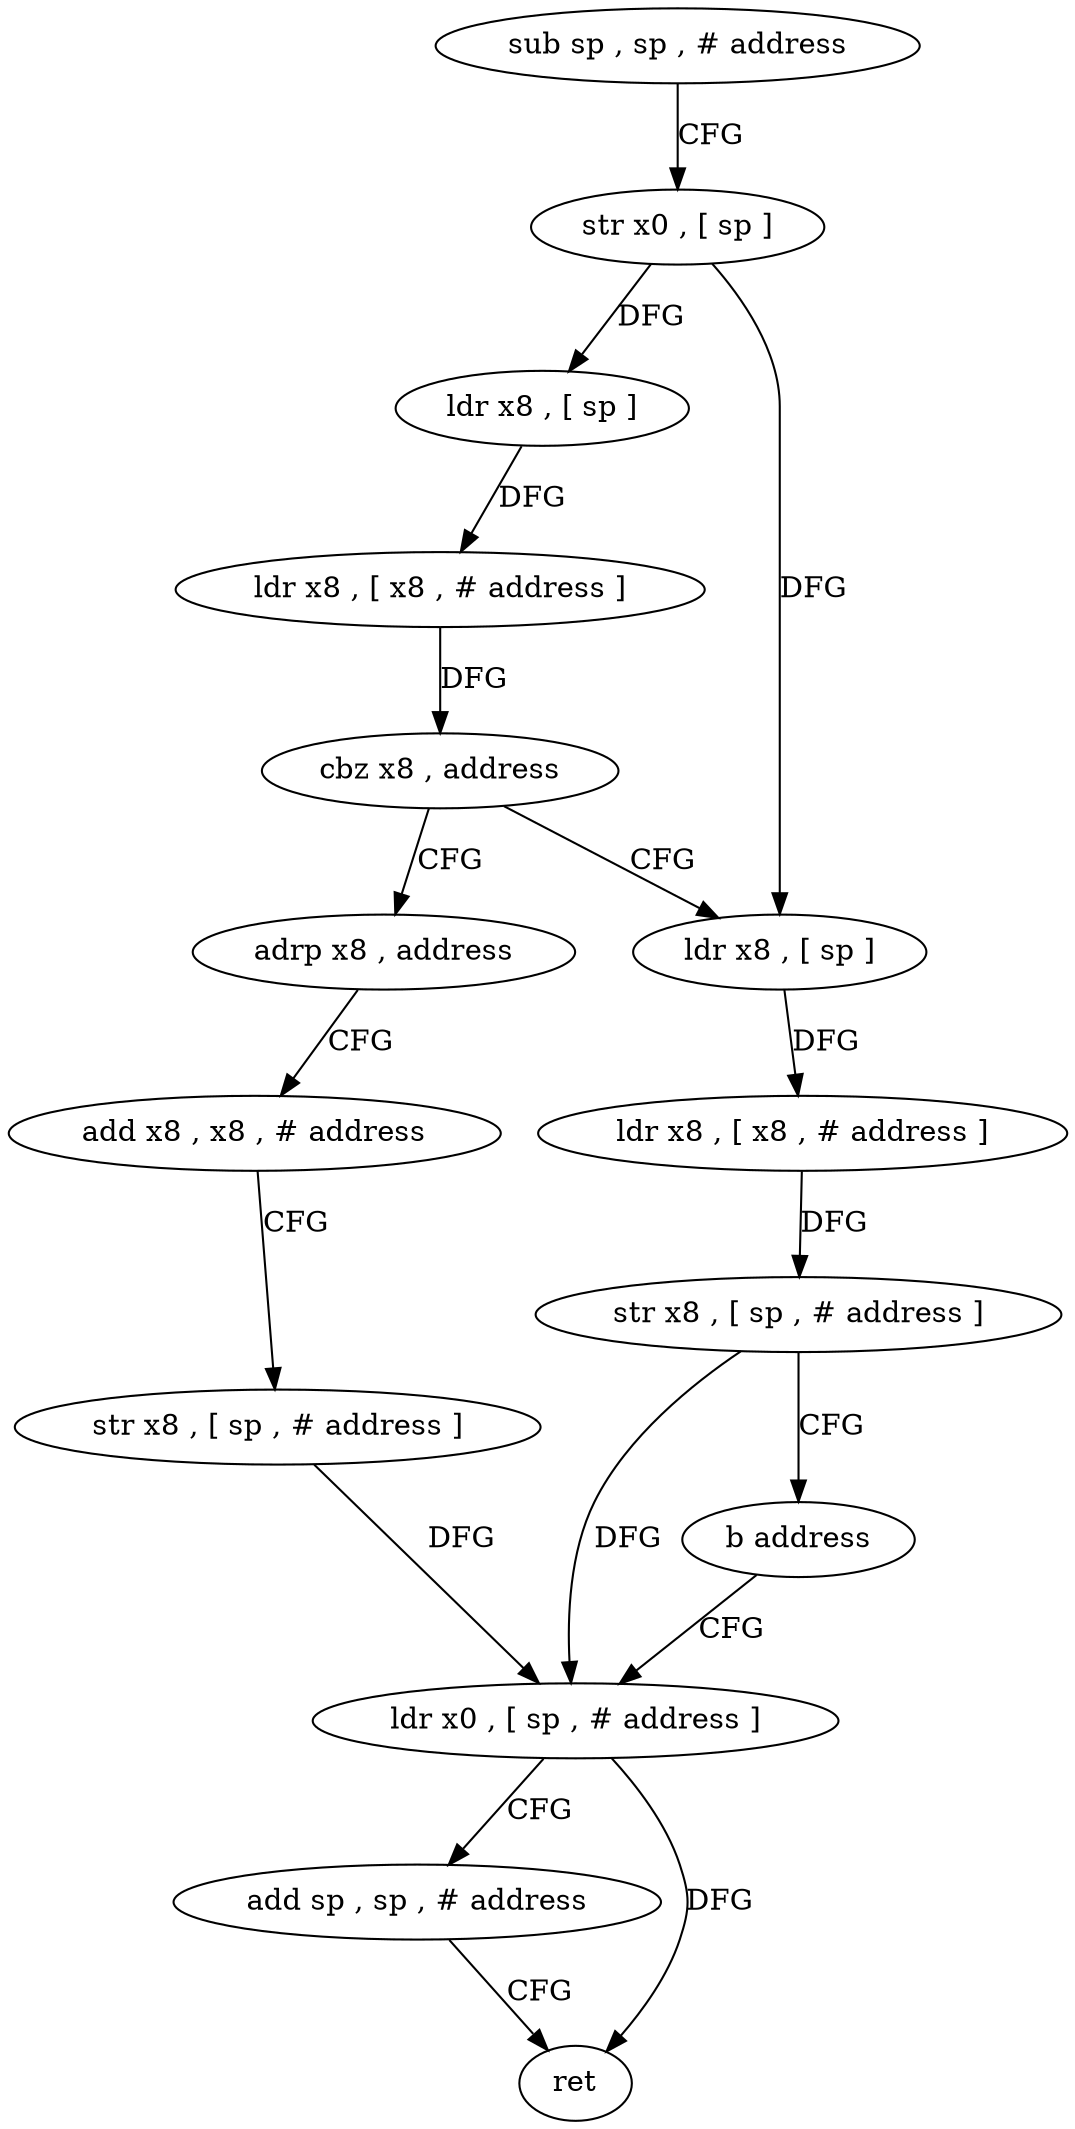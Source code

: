 digraph "func" {
"81276" [label = "sub sp , sp , # address" ]
"81280" [label = "str x0 , [ sp ]" ]
"81284" [label = "ldr x8 , [ sp ]" ]
"81288" [label = "ldr x8 , [ x8 , # address ]" ]
"81292" [label = "cbz x8 , address" ]
"81312" [label = "adrp x8 , address" ]
"81296" [label = "ldr x8 , [ sp ]" ]
"81316" [label = "add x8 , x8 , # address" ]
"81320" [label = "str x8 , [ sp , # address ]" ]
"81324" [label = "ldr x0 , [ sp , # address ]" ]
"81300" [label = "ldr x8 , [ x8 , # address ]" ]
"81304" [label = "str x8 , [ sp , # address ]" ]
"81308" [label = "b address" ]
"81328" [label = "add sp , sp , # address" ]
"81332" [label = "ret" ]
"81276" -> "81280" [ label = "CFG" ]
"81280" -> "81284" [ label = "DFG" ]
"81280" -> "81296" [ label = "DFG" ]
"81284" -> "81288" [ label = "DFG" ]
"81288" -> "81292" [ label = "DFG" ]
"81292" -> "81312" [ label = "CFG" ]
"81292" -> "81296" [ label = "CFG" ]
"81312" -> "81316" [ label = "CFG" ]
"81296" -> "81300" [ label = "DFG" ]
"81316" -> "81320" [ label = "CFG" ]
"81320" -> "81324" [ label = "DFG" ]
"81324" -> "81328" [ label = "CFG" ]
"81324" -> "81332" [ label = "DFG" ]
"81300" -> "81304" [ label = "DFG" ]
"81304" -> "81308" [ label = "CFG" ]
"81304" -> "81324" [ label = "DFG" ]
"81308" -> "81324" [ label = "CFG" ]
"81328" -> "81332" [ label = "CFG" ]
}
